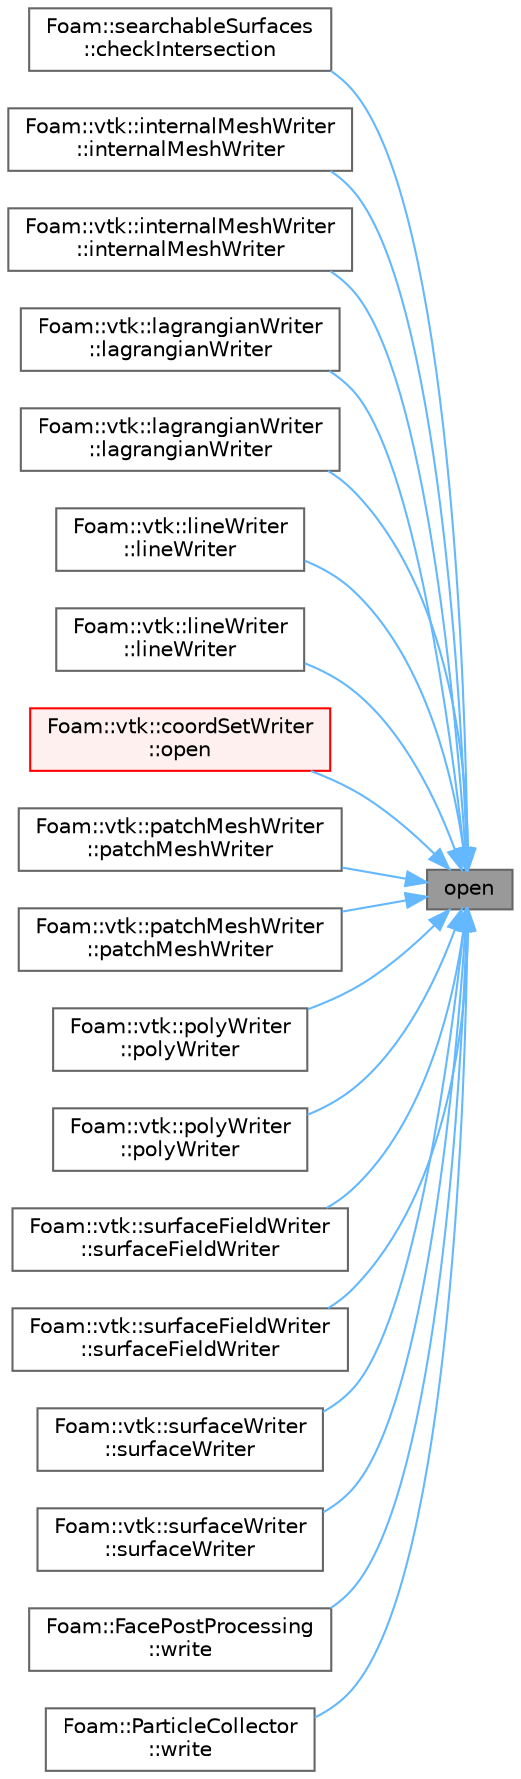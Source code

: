 digraph "open"
{
 // LATEX_PDF_SIZE
  bgcolor="transparent";
  edge [fontname=Helvetica,fontsize=10,labelfontname=Helvetica,labelfontsize=10];
  node [fontname=Helvetica,fontsize=10,shape=box,height=0.2,width=0.4];
  rankdir="RL";
  Node1 [id="Node000001",label="open",height=0.2,width=0.4,color="gray40", fillcolor="grey60", style="filled", fontcolor="black",tooltip=" "];
  Node1 -> Node2 [id="edge1_Node000001_Node000002",dir="back",color="steelblue1",style="solid",tooltip=" "];
  Node2 [id="Node000002",label="Foam::searchableSurfaces\l::checkIntersection",height=0.2,width=0.4,color="grey40", fillcolor="white", style="filled",URL="$classFoam_1_1searchableSurfaces.html#a3283074691c1cf3ab89349e10436da13",tooltip=" "];
  Node1 -> Node3 [id="edge2_Node000001_Node000003",dir="back",color="steelblue1",style="solid",tooltip=" "];
  Node3 [id="Node000003",label="Foam::vtk::internalMeshWriter\l::internalMeshWriter",height=0.2,width=0.4,color="grey40", fillcolor="white", style="filled",URL="$classFoam_1_1vtk_1_1internalMeshWriter.html#aa3d1078143c7dd04816c29021cd1b5bd",tooltip=" "];
  Node1 -> Node4 [id="edge3_Node000001_Node000004",dir="back",color="steelblue1",style="solid",tooltip=" "];
  Node4 [id="Node000004",label="Foam::vtk::internalMeshWriter\l::internalMeshWriter",height=0.2,width=0.4,color="grey40", fillcolor="white", style="filled",URL="$classFoam_1_1vtk_1_1internalMeshWriter.html#a83a9346d3916147eb9d743bfe2d01a2d",tooltip=" "];
  Node1 -> Node5 [id="edge4_Node000001_Node000005",dir="back",color="steelblue1",style="solid",tooltip=" "];
  Node5 [id="Node000005",label="Foam::vtk::lagrangianWriter\l::lagrangianWriter",height=0.2,width=0.4,color="grey40", fillcolor="white", style="filled",URL="$classFoam_1_1vtk_1_1lagrangianWriter.html#a3167fbf720b3fe99b96cead3596f49fe",tooltip=" "];
  Node1 -> Node6 [id="edge5_Node000001_Node000006",dir="back",color="steelblue1",style="solid",tooltip=" "];
  Node6 [id="Node000006",label="Foam::vtk::lagrangianWriter\l::lagrangianWriter",height=0.2,width=0.4,color="grey40", fillcolor="white", style="filled",URL="$classFoam_1_1vtk_1_1lagrangianWriter.html#ac65c1b5dae9a788789940d9bac863fff",tooltip=" "];
  Node1 -> Node7 [id="edge6_Node000001_Node000007",dir="back",color="steelblue1",style="solid",tooltip=" "];
  Node7 [id="Node000007",label="Foam::vtk::lineWriter\l::lineWriter",height=0.2,width=0.4,color="grey40", fillcolor="white", style="filled",URL="$classFoam_1_1vtk_1_1lineWriter.html#a9ecfbe9f2e2fee1bb38db051809fabfb",tooltip=" "];
  Node1 -> Node8 [id="edge7_Node000001_Node000008",dir="back",color="steelblue1",style="solid",tooltip=" "];
  Node8 [id="Node000008",label="Foam::vtk::lineWriter\l::lineWriter",height=0.2,width=0.4,color="grey40", fillcolor="white", style="filled",URL="$classFoam_1_1vtk_1_1lineWriter.html#a84168401d4ded66f58c0a5251da3306d",tooltip=" "];
  Node1 -> Node9 [id="edge8_Node000001_Node000009",dir="back",color="steelblue1",style="solid",tooltip=" "];
  Node9 [id="Node000009",label="Foam::vtk::coordSetWriter\l::open",height=0.2,width=0.4,color="red", fillcolor="#FFF0F0", style="filled",URL="$classFoam_1_1vtk_1_1coordSetWriter.html#ab1b26d7fac06dd0d268dfb7db26972ed",tooltip=" "];
  Node1 -> Node12 [id="edge9_Node000001_Node000012",dir="back",color="steelblue1",style="solid",tooltip=" "];
  Node12 [id="Node000012",label="Foam::vtk::patchMeshWriter\l::patchMeshWriter",height=0.2,width=0.4,color="grey40", fillcolor="white", style="filled",URL="$classFoam_1_1vtk_1_1patchMeshWriter.html#a78162616a86616657db75fcf7e51ed9b",tooltip=" "];
  Node1 -> Node13 [id="edge10_Node000001_Node000013",dir="back",color="steelblue1",style="solid",tooltip=" "];
  Node13 [id="Node000013",label="Foam::vtk::patchMeshWriter\l::patchMeshWriter",height=0.2,width=0.4,color="grey40", fillcolor="white", style="filled",URL="$classFoam_1_1vtk_1_1patchMeshWriter.html#a5b80cfec9ce4dc05a20ddb10b3e1558c",tooltip=" "];
  Node1 -> Node14 [id="edge11_Node000001_Node000014",dir="back",color="steelblue1",style="solid",tooltip=" "];
  Node14 [id="Node000014",label="Foam::vtk::polyWriter\l::polyWriter",height=0.2,width=0.4,color="grey40", fillcolor="white", style="filled",URL="$classFoam_1_1vtk_1_1polyWriter.html#a1724ed67ef3370cce812afa1ab5ff53e",tooltip=" "];
  Node1 -> Node15 [id="edge12_Node000001_Node000015",dir="back",color="steelblue1",style="solid",tooltip=" "];
  Node15 [id="Node000015",label="Foam::vtk::polyWriter\l::polyWriter",height=0.2,width=0.4,color="grey40", fillcolor="white", style="filled",URL="$classFoam_1_1vtk_1_1polyWriter.html#a1224f41459eb5255363df1c6ff39a0b2",tooltip=" "];
  Node1 -> Node16 [id="edge13_Node000001_Node000016",dir="back",color="steelblue1",style="solid",tooltip=" "];
  Node16 [id="Node000016",label="Foam::vtk::surfaceFieldWriter\l::surfaceFieldWriter",height=0.2,width=0.4,color="grey40", fillcolor="white", style="filled",URL="$classFoam_1_1vtk_1_1surfaceFieldWriter.html#a256ad713aa4832a4487bd6360ff07796",tooltip=" "];
  Node1 -> Node17 [id="edge14_Node000001_Node000017",dir="back",color="steelblue1",style="solid",tooltip=" "];
  Node17 [id="Node000017",label="Foam::vtk::surfaceFieldWriter\l::surfaceFieldWriter",height=0.2,width=0.4,color="grey40", fillcolor="white", style="filled",URL="$classFoam_1_1vtk_1_1surfaceFieldWriter.html#a3ce247a63524bdecc9d65627c11899d6",tooltip=" "];
  Node1 -> Node18 [id="edge15_Node000001_Node000018",dir="back",color="steelblue1",style="solid",tooltip=" "];
  Node18 [id="Node000018",label="Foam::vtk::surfaceWriter\l::surfaceWriter",height=0.2,width=0.4,color="grey40", fillcolor="white", style="filled",URL="$classFoam_1_1vtk_1_1surfaceWriter.html#aa536e9299c263d475728e734dc42c9d6",tooltip=" "];
  Node1 -> Node19 [id="edge16_Node000001_Node000019",dir="back",color="steelblue1",style="solid",tooltip=" "];
  Node19 [id="Node000019",label="Foam::vtk::surfaceWriter\l::surfaceWriter",height=0.2,width=0.4,color="grey40", fillcolor="white", style="filled",URL="$classFoam_1_1vtk_1_1surfaceWriter.html#a03bd40d3403b442d5608766f7ab4a332",tooltip=" "];
  Node1 -> Node20 [id="edge17_Node000001_Node000020",dir="back",color="steelblue1",style="solid",tooltip=" "];
  Node20 [id="Node000020",label="Foam::FacePostProcessing\l::write",height=0.2,width=0.4,color="grey40", fillcolor="white", style="filled",URL="$classFoam_1_1FacePostProcessing.html#aac759501cf6c7895a70eecbef0226ae1",tooltip=" "];
  Node1 -> Node21 [id="edge18_Node000001_Node000021",dir="back",color="steelblue1",style="solid",tooltip=" "];
  Node21 [id="Node000021",label="Foam::ParticleCollector\l::write",height=0.2,width=0.4,color="grey40", fillcolor="white", style="filled",URL="$classFoam_1_1ParticleCollector.html#aac759501cf6c7895a70eecbef0226ae1",tooltip=" "];
}
